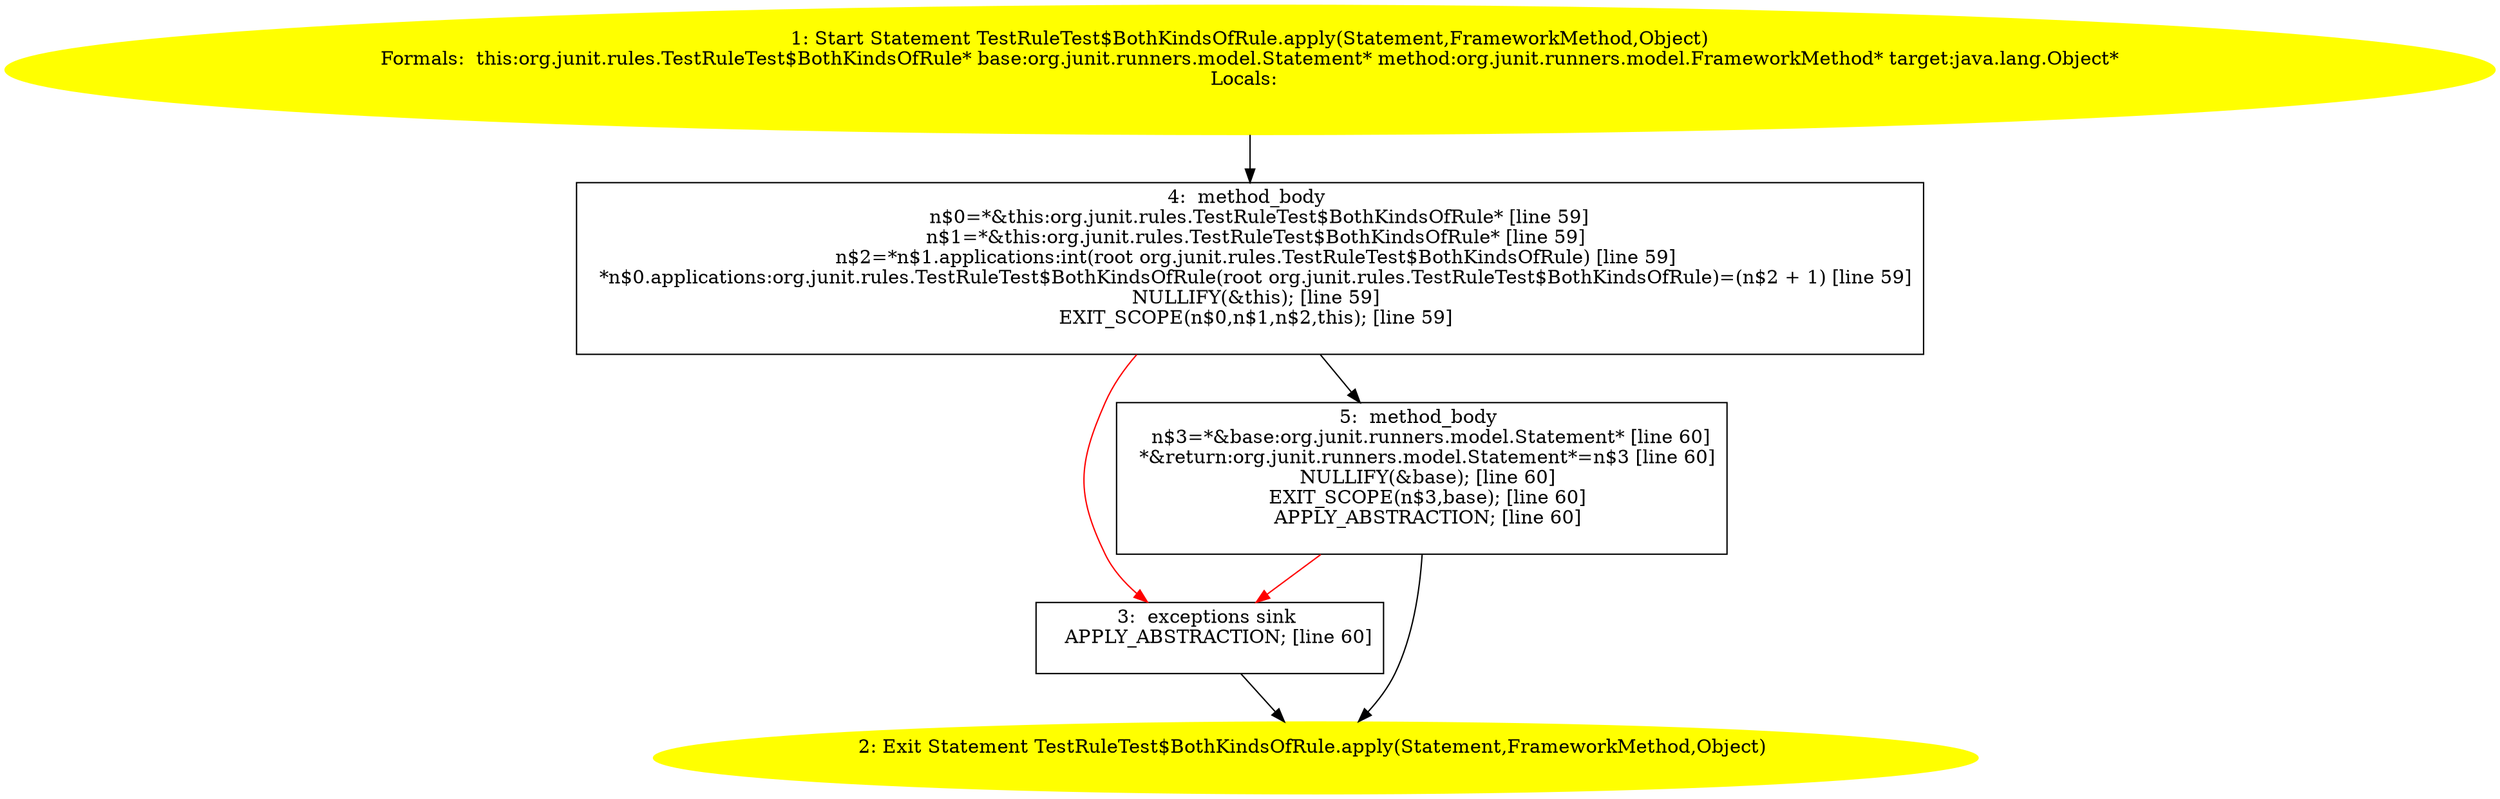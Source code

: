/* @generated */
digraph cfg {
"org.junit.rules.TestRuleTest$BothKindsOfRule.apply(org.junit.runners.model.Statement,org.junit.runne.16cb32eeea43a60b6f9f60a641ab406d_1" [label="1: Start Statement TestRuleTest$BothKindsOfRule.apply(Statement,FrameworkMethod,Object)\nFormals:  this:org.junit.rules.TestRuleTest$BothKindsOfRule* base:org.junit.runners.model.Statement* method:org.junit.runners.model.FrameworkMethod* target:java.lang.Object*\nLocals:  \n  " color=yellow style=filled]
	

	 "org.junit.rules.TestRuleTest$BothKindsOfRule.apply(org.junit.runners.model.Statement,org.junit.runne.16cb32eeea43a60b6f9f60a641ab406d_1" -> "org.junit.rules.TestRuleTest$BothKindsOfRule.apply(org.junit.runners.model.Statement,org.junit.runne.16cb32eeea43a60b6f9f60a641ab406d_4" ;
"org.junit.rules.TestRuleTest$BothKindsOfRule.apply(org.junit.runners.model.Statement,org.junit.runne.16cb32eeea43a60b6f9f60a641ab406d_2" [label="2: Exit Statement TestRuleTest$BothKindsOfRule.apply(Statement,FrameworkMethod,Object) \n  " color=yellow style=filled]
	

"org.junit.rules.TestRuleTest$BothKindsOfRule.apply(org.junit.runners.model.Statement,org.junit.runne.16cb32eeea43a60b6f9f60a641ab406d_3" [label="3:  exceptions sink \n   APPLY_ABSTRACTION; [line 60]\n " shape="box"]
	

	 "org.junit.rules.TestRuleTest$BothKindsOfRule.apply(org.junit.runners.model.Statement,org.junit.runne.16cb32eeea43a60b6f9f60a641ab406d_3" -> "org.junit.rules.TestRuleTest$BothKindsOfRule.apply(org.junit.runners.model.Statement,org.junit.runne.16cb32eeea43a60b6f9f60a641ab406d_2" ;
"org.junit.rules.TestRuleTest$BothKindsOfRule.apply(org.junit.runners.model.Statement,org.junit.runne.16cb32eeea43a60b6f9f60a641ab406d_4" [label="4:  method_body \n   n$0=*&this:org.junit.rules.TestRuleTest$BothKindsOfRule* [line 59]\n  n$1=*&this:org.junit.rules.TestRuleTest$BothKindsOfRule* [line 59]\n  n$2=*n$1.applications:int(root org.junit.rules.TestRuleTest$BothKindsOfRule) [line 59]\n  *n$0.applications:org.junit.rules.TestRuleTest$BothKindsOfRule(root org.junit.rules.TestRuleTest$BothKindsOfRule)=(n$2 + 1) [line 59]\n  NULLIFY(&this); [line 59]\n  EXIT_SCOPE(n$0,n$1,n$2,this); [line 59]\n " shape="box"]
	

	 "org.junit.rules.TestRuleTest$BothKindsOfRule.apply(org.junit.runners.model.Statement,org.junit.runne.16cb32eeea43a60b6f9f60a641ab406d_4" -> "org.junit.rules.TestRuleTest$BothKindsOfRule.apply(org.junit.runners.model.Statement,org.junit.runne.16cb32eeea43a60b6f9f60a641ab406d_5" ;
	 "org.junit.rules.TestRuleTest$BothKindsOfRule.apply(org.junit.runners.model.Statement,org.junit.runne.16cb32eeea43a60b6f9f60a641ab406d_4" -> "org.junit.rules.TestRuleTest$BothKindsOfRule.apply(org.junit.runners.model.Statement,org.junit.runne.16cb32eeea43a60b6f9f60a641ab406d_3" [color="red" ];
"org.junit.rules.TestRuleTest$BothKindsOfRule.apply(org.junit.runners.model.Statement,org.junit.runne.16cb32eeea43a60b6f9f60a641ab406d_5" [label="5:  method_body \n   n$3=*&base:org.junit.runners.model.Statement* [line 60]\n  *&return:org.junit.runners.model.Statement*=n$3 [line 60]\n  NULLIFY(&base); [line 60]\n  EXIT_SCOPE(n$3,base); [line 60]\n  APPLY_ABSTRACTION; [line 60]\n " shape="box"]
	

	 "org.junit.rules.TestRuleTest$BothKindsOfRule.apply(org.junit.runners.model.Statement,org.junit.runne.16cb32eeea43a60b6f9f60a641ab406d_5" -> "org.junit.rules.TestRuleTest$BothKindsOfRule.apply(org.junit.runners.model.Statement,org.junit.runne.16cb32eeea43a60b6f9f60a641ab406d_2" ;
	 "org.junit.rules.TestRuleTest$BothKindsOfRule.apply(org.junit.runners.model.Statement,org.junit.runne.16cb32eeea43a60b6f9f60a641ab406d_5" -> "org.junit.rules.TestRuleTest$BothKindsOfRule.apply(org.junit.runners.model.Statement,org.junit.runne.16cb32eeea43a60b6f9f60a641ab406d_3" [color="red" ];
}
